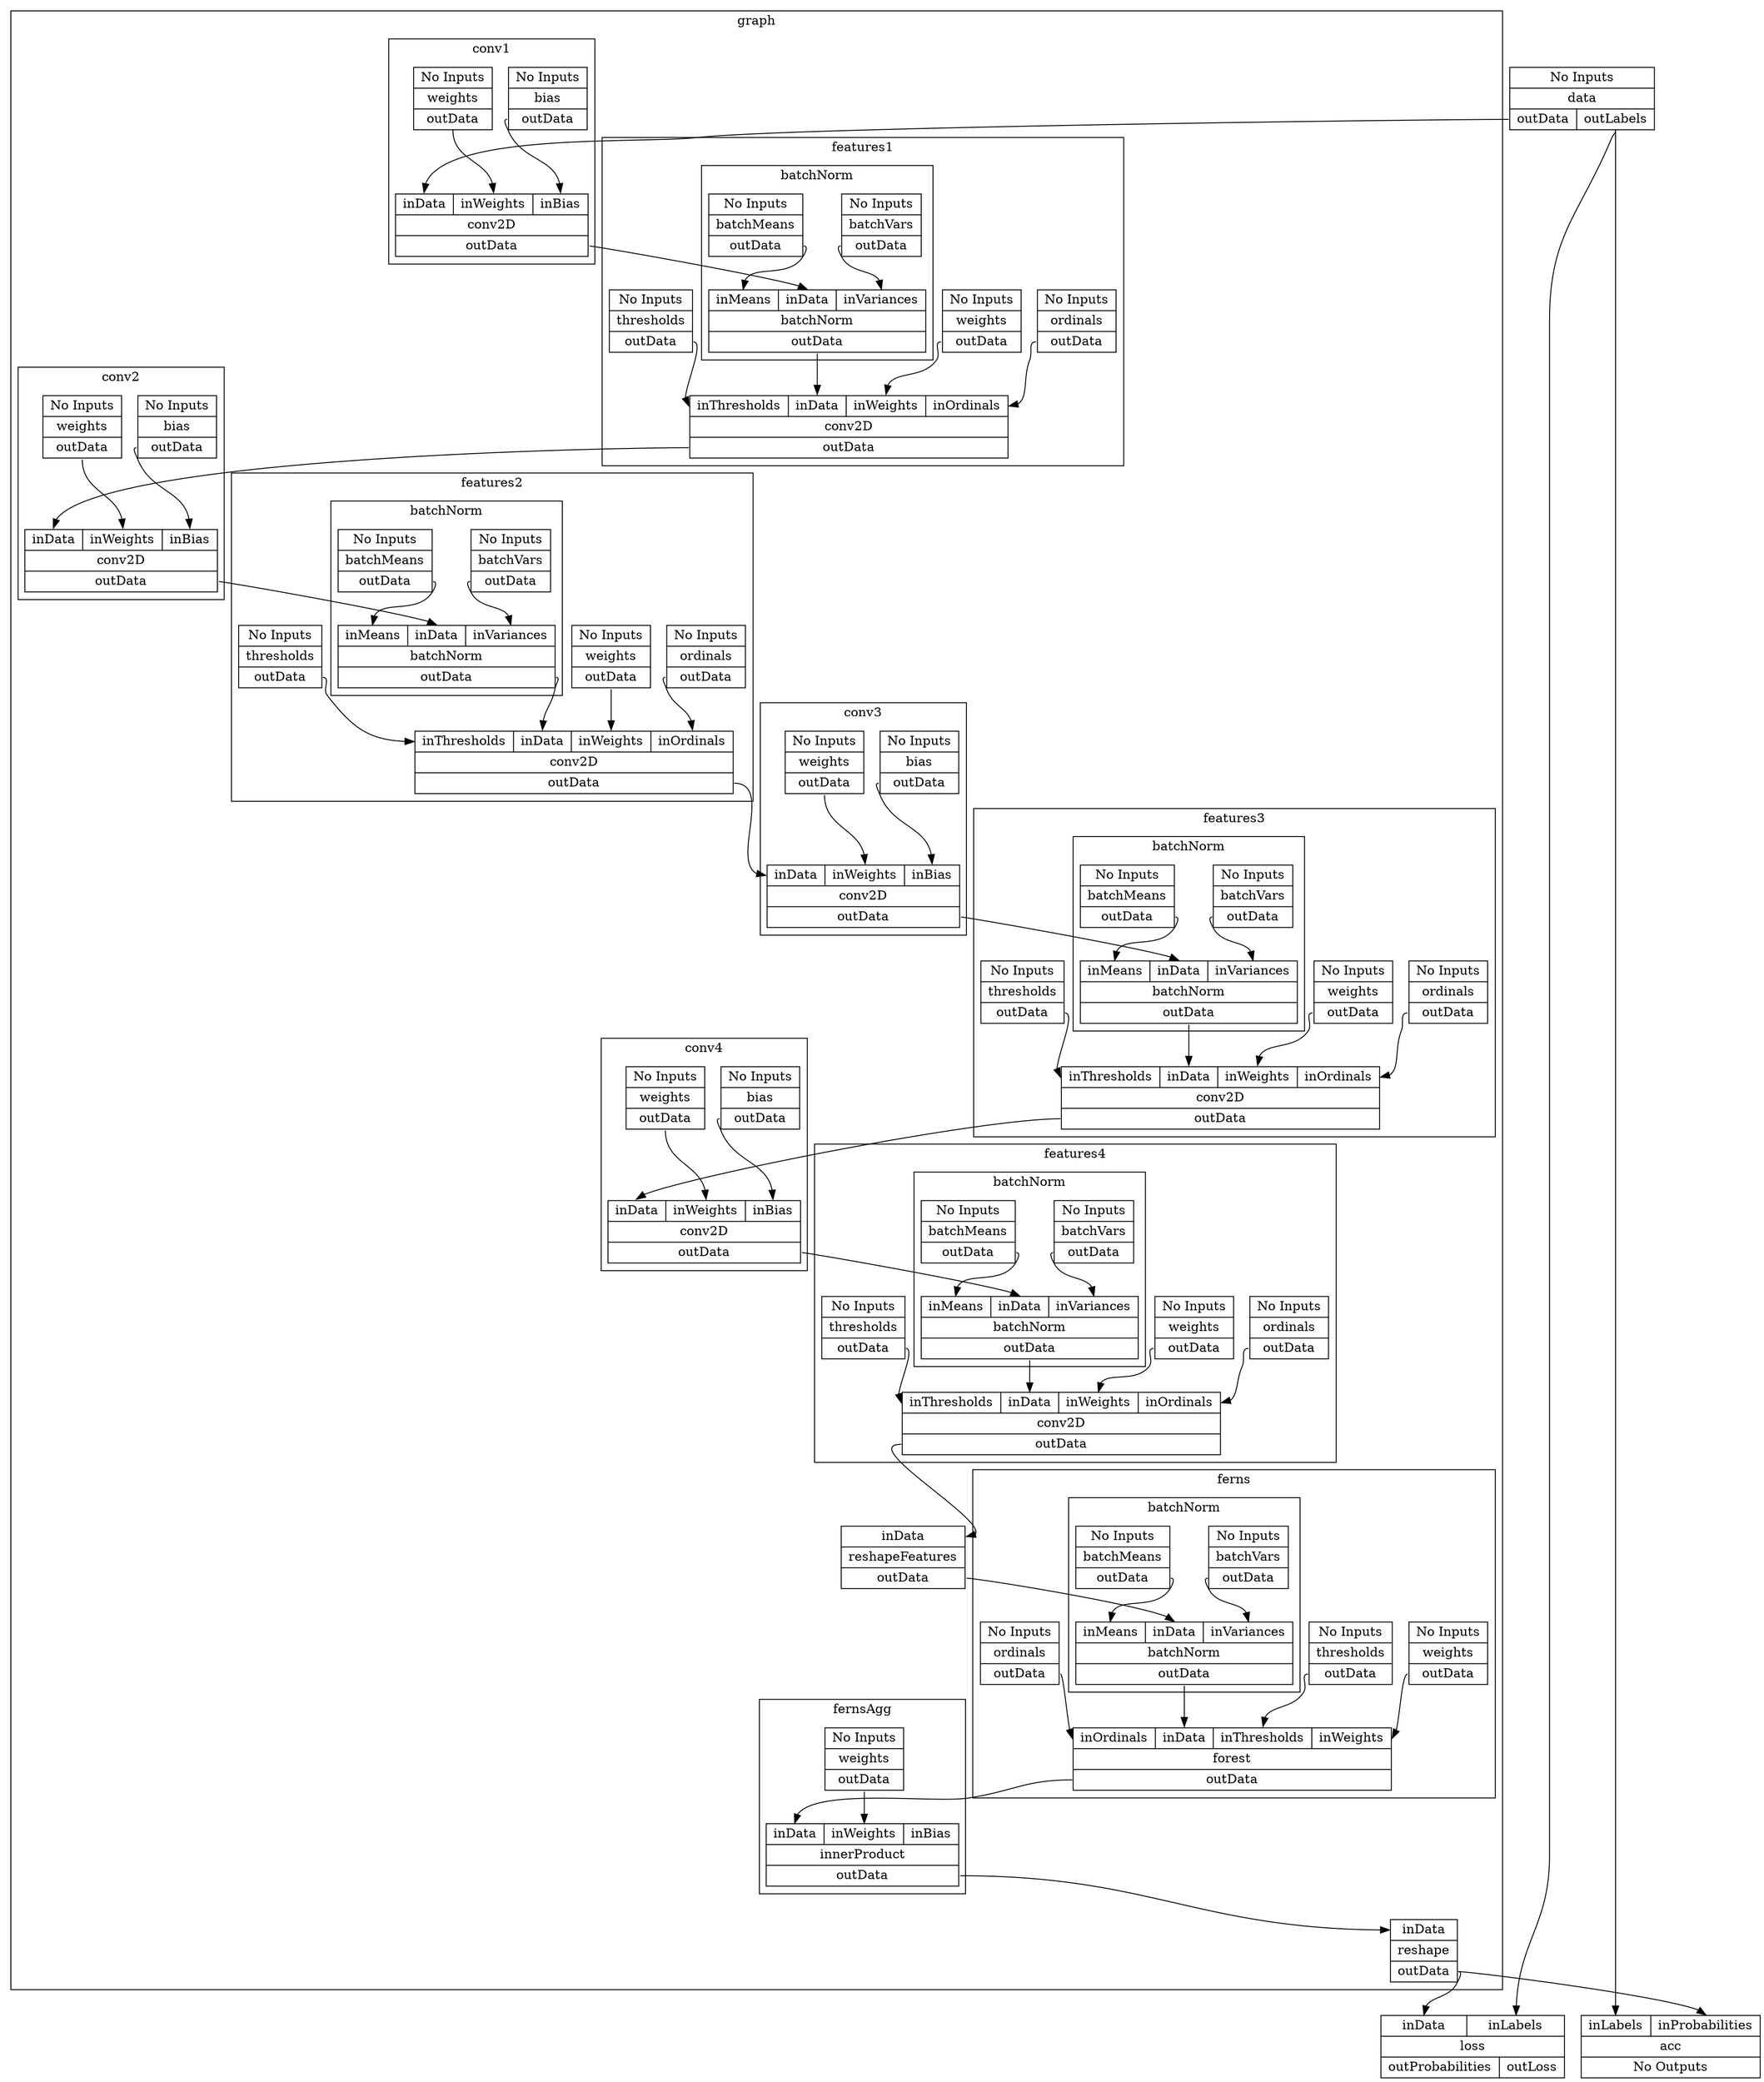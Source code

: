 digraph SadGraph {
  node [shape=record];
  1 [ label="{{<inData> inData}|reshape|{<outData> outData}}" ];
  2 [ label="{{<inData> inData}|reshapeFeatures|{<outData> outData}}" ];
  3 [ label="{{<inOrdinals> inOrdinals|<inData> inData|<inThresholds> inThresholds|<inWeights> inWeights}|forest|{<outData> outData}}" ];
  4 [ label="{No Inputs|thresholds|{<outData> outData}}" ];
  5 [ label="{No Inputs|ordinals|{<outData> outData}}" ];
  6 [ label="{No Inputs|weights|{<outData> outData}}" ];
  7 [ label="{No Inputs|batchVars|{<outData> outData}}" ];
  8 [ label="{{<inMeans> inMeans|<inData> inData|<inVariances> inVariances}|batchNorm|{<outData> outData}}" ];
  9 [ label="{No Inputs|batchMeans|{<outData> outData}}" ];
  10 [ label="{No Inputs|ordinals|{<outData> outData}}" ];
  11 [ label="{No Inputs|weights|{<outData> outData}}" ];
  12 [ label="{No Inputs|thresholds|{<outData> outData}}" ];
  13 [ label="{{<inThresholds> inThresholds|<inData> inData|<inWeights> inWeights|<inOrdinals> inOrdinals}|conv2D|{<outData> outData}}" ];
  14 [ label="{{<inMeans> inMeans|<inData> inData|<inVariances> inVariances}|batchNorm|{<outData> outData}}" ];
  15 [ label="{No Inputs|batchVars|{<outData> outData}}" ];
  16 [ label="{No Inputs|batchMeans|{<outData> outData}}" ];
  17 [ label="{No Inputs|bias|{<outData> outData}}" ];
  18 [ label="{No Inputs|weights|{<outData> outData}}" ];
  19 [ label="{{<inData> inData|<inWeights> inWeights|<inBias> inBias}|conv2D|{<outData> outData}}" ];
  20 [ label="{No Inputs|ordinals|{<outData> outData}}" ];
  21 [ label="{{<inThresholds> inThresholds|<inData> inData|<inWeights> inWeights|<inOrdinals> inOrdinals}|conv2D|{<outData> outData}}" ];
  22 [ label="{No Inputs|thresholds|{<outData> outData}}" ];
  23 [ label="{No Inputs|weights|{<outData> outData}}" ];
  24 [ label="{No Inputs|batchVars|{<outData> outData}}" ];
  25 [ label="{{<inMeans> inMeans|<inData> inData|<inVariances> inVariances}|batchNorm|{<outData> outData}}" ];
  26 [ label="{No Inputs|batchMeans|{<outData> outData}}" ];
  27 [ label="{No Inputs|ordinals|{<outData> outData}}" ];
  28 [ label="{{<inThresholds> inThresholds|<inData> inData|<inWeights> inWeights|<inOrdinals> inOrdinals}|conv2D|{<outData> outData}}" ];
  29 [ label="{No Inputs|weights|{<outData> outData}}" ];
  30 [ label="{No Inputs|thresholds|{<outData> outData}}" ];
  31 [ label="{No Inputs|batchMeans|{<outData> outData}}" ];
  32 [ label="{{<inMeans> inMeans|<inData> inData|<inVariances> inVariances}|batchNorm|{<outData> outData}}" ];
  33 [ label="{No Inputs|batchVars|{<outData> outData}}" ];
  34 [ label="{{<inThresholds> inThresholds|<inData> inData|<inWeights> inWeights|<inOrdinals> inOrdinals}|conv2D|{<outData> outData}}" ];
  35 [ label="{No Inputs|ordinals|{<outData> outData}}" ];
  36 [ label="{No Inputs|thresholds|{<outData> outData}}" ];
  37 [ label="{No Inputs|weights|{<outData> outData}}" ];
  38 [ label="{No Inputs|batchVars|{<outData> outData}}" ];
  39 [ label="{{<inMeans> inMeans|<inData> inData|<inVariances> inVariances}|batchNorm|{<outData> outData}}" ];
  40 [ label="{No Inputs|batchMeans|{<outData> outData}}" ];
  41 [ label="{No Inputs|weights|{<outData> outData}}" ];
  42 [ label="{No Inputs|bias|{<outData> outData}}" ];
  43 [ label="{{<inData> inData|<inWeights> inWeights|<inBias> inBias}|conv2D|{<outData> outData}}" ];
  44 [ label="{No Inputs|weights|{<outData> outData}}" ];
  45 [ label="{No Inputs|bias|{<outData> outData}}" ];
  46 [ label="{{<inData> inData|<inWeights> inWeights|<inBias> inBias}|conv2D|{<outData> outData}}" ];
  47 [ label="{No Inputs|weights|{<outData> outData}}" ];
  48 [ label="{No Inputs|bias|{<outData> outData}}" ];
  49 [ label="{{<inData> inData|<inWeights> inWeights|<inBias> inBias}|conv2D|{<outData> outData}}" ];
  50 [ label="{No Inputs|weights|{<outData> outData}}" ];
  51 [ label="{{<inData> inData|<inWeights> inWeights|<inBias> inBias}|innerProduct|{<outData> outData}}" ];
  52 [ label="{No Inputs|data|{<outData> outData|<outLabels> outLabels}}" ];
  53 [ label="{{<inData> inData|<inLabels> inLabels}|loss|{<outProbabilities> outProbabilities|<outLoss> outLoss}}" ];
  54 [ label="{{<inLabels> inLabels|<inProbabilities> inProbabilities}|acc|No Outputs}" ];
  subgraph cluster1{
    label = "graph";
    1;
    2;
    subgraph cluster2{
      label = "ferns";
      3;
      4;
      5;
      6;
      subgraph cluster3{
        label = "batchNorm";
        7;
        8;
        9;
      }
    }
    subgraph cluster4{
      label = "features4";
      10;
      11;
      12;
      13;
      subgraph cluster5{
        label = "batchNorm";
        14;
        15;
        16;
      }
    }
    subgraph cluster6{
      label = "conv3";
      17;
      18;
      19;
    }
    subgraph cluster7{
      label = "features3";
      20;
      21;
      22;
      23;
      subgraph cluster8{
        label = "batchNorm";
        24;
        25;
        26;
      }
    }
    subgraph cluster9{
      label = "features2";
      27;
      28;
      29;
      30;
      subgraph cluster10{
        label = "batchNorm";
        31;
        32;
        33;
      }
    }
    subgraph cluster11{
      label = "features1";
      34;
      35;
      36;
      37;
      subgraph cluster12{
        label = "batchNorm";
        38;
        39;
        40;
      }
    }
    subgraph cluster13{
      label = "conv1";
      41;
      42;
      43;
    }
    subgraph cluster14{
      label = "conv2";
      44;
      45;
      46;
    }
    subgraph cluster15{
      label = "conv4";
      47;
      48;
      49;
    }
    subgraph cluster16{
      label = "fernsAgg";
      50;
      51;
    }
  }
  1:outData -> 53:inData;
  1:outData -> 54:inProbabilities;
  2:outData -> 8:inData;
  3:outData -> 51:inData;
  4:outData -> 3:inThresholds;
  5:outData -> 3:inOrdinals;
  6:outData -> 3:inWeights;
  7:outData -> 8:inVariances;
  8:outData -> 3:inData;
  9:outData -> 8:inMeans;
  10:outData -> 13:inOrdinals;
  11:outData -> 13:inWeights;
  12:outData -> 13:inThresholds;
  13:outData -> 2:inData;
  14:outData -> 13:inData;
  15:outData -> 14:inVariances;
  16:outData -> 14:inMeans;
  17:outData -> 19:inBias;
  18:outData -> 19:inWeights;
  19:outData -> 25:inData;
  20:outData -> 21:inOrdinals;
  21:outData -> 49:inData;
  22:outData -> 21:inThresholds;
  23:outData -> 21:inWeights;
  24:outData -> 25:inVariances;
  25:outData -> 21:inData;
  26:outData -> 25:inMeans;
  27:outData -> 28:inOrdinals;
  28:outData -> 19:inData;
  29:outData -> 28:inWeights;
  30:outData -> 28:inThresholds;
  31:outData -> 32:inMeans;
  32:outData -> 28:inData;
  33:outData -> 32:inVariances;
  34:outData -> 46:inData;
  35:outData -> 34:inOrdinals;
  36:outData -> 34:inThresholds;
  37:outData -> 34:inWeights;
  38:outData -> 39:inVariances;
  39:outData -> 34:inData;
  40:outData -> 39:inMeans;
  41:outData -> 43:inWeights;
  42:outData -> 43:inBias;
  43:outData -> 39:inData;
  44:outData -> 46:inWeights;
  45:outData -> 46:inBias;
  46:outData -> 32:inData;
  47:outData -> 49:inWeights;
  48:outData -> 49:inBias;
  49:outData -> 14:inData;
  50:outData -> 51:inWeights;
  51:outData -> 1:inData;
  52:outData -> 43:inData;
  52:outLabels -> 53:inLabels;
  52:outLabels -> 54:inLabels;
}
